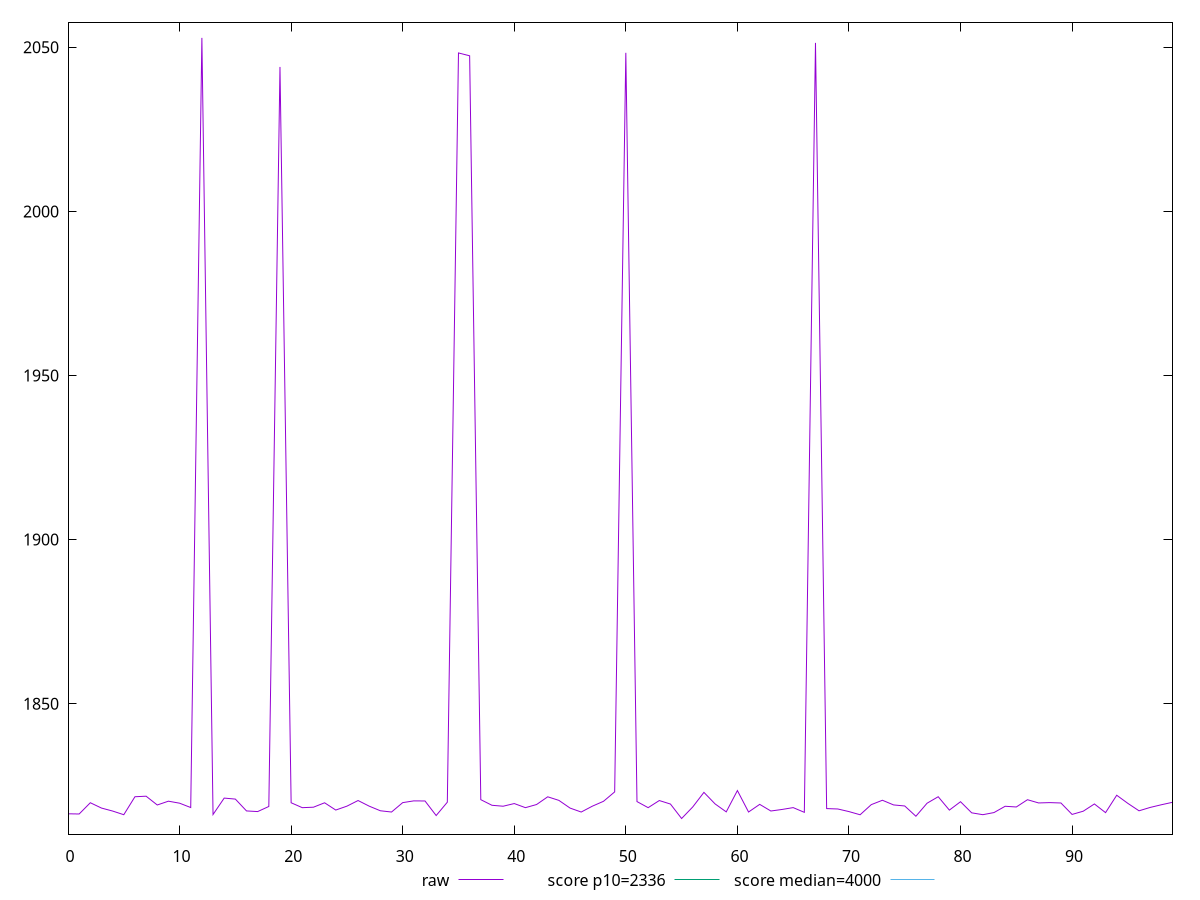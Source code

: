 reset

$raw <<EOF
0 1816.4392000000003
1 1816.3733000000004
2 1819.8048
3 1818.1818000000003
4 1817.2703999999997
5 1816.1553999999999
6 1821.6319999999998
7 1821.7988
8 1819.1180999999997
9 1820.277
10 1819.6680000000001
11 1818.3431999999998
12 2052.8760500000003
13 1816.2115999999996
14 1821.2217999999998
15 1820.9152
16 1817.3067999999998
17 1817.1103999999996
18 1818.6646999999998
19 2044.0190499999999
20 1819.7995999999998
21 1818.3005999999996
22 1818.4442000000001
23 1819.7908000000002
24 1817.5765999999996
25 1818.7620000000002
26 1820.4788
27 1818.759
28 1817.3560000000002
29 1816.9731000000002
30 1819.8366
31 1820.375
32 1820.3388
33 1815.9042
34 1819.9694000000002
35 2048.2933000000003
36 2047.4239500000003
37 1820.7408000000005
38 1819.0282000000002
39 1818.7420000000002
40 1819.5562
41 1818.3034000000002
42 1819.2603
43 1821.6124
44 1820.5228
45 1818.1808
46 1816.9702999999995
47 1818.757
48 1820.2439999999997
49 1823.107
50 2048.33295
51 1820.1572
52 1818.3024
53 1820.4739
54 1819.4052
55 1814.9948000000002
56 1818.5294000000001
57 1822.9640000000002
58 1819.4456
59 1817.0187999999998
60 1823.5164
61 1816.9769999999999
62 1819.3096
63 1817.2844
64 1817.7556
65 1818.319
66 1816.8806000000004
67 2051.3702
68 1818.0203999999999
69 1817.9015000000004
70 1817.1082000000001
71 1816.1404000000002
72 1819.2265
73 1820.558
74 1819.1367999999998
75 1818.8148
76 1815.6888999999996
77 1819.6553999999996
78 1821.6365999999998
79 1817.56
80 1820.1152000000002
81 1816.7276
82 1816.162
83 1816.8088000000005
84 1818.729
85 1818.5107999999998
86 1820.7257999999997
87 1819.7398000000003
88 1819.8442
89 1819.7279999999996
90 1816.2418
91 1817.2278000000001
92 1819.4308
93 1816.7879999999996
94 1822.088
95 1819.6064000000001
96 1817.3471
97 1818.373
98 1819.1893
99 1819.9366000000005
EOF

set key outside below
set xrange [0:99]
set yrange [1810.2371750000002:2057.6336750000005]
set trange [1810.2371750000002:2057.6336750000005]
set terminal svg size 640, 490 enhanced background rgb 'white'
set output "report_00007_2020-12-11T15:55:29.892Z/first-contentful-paint/samples/pages+cached+noexternal+nosvg/raw/values.svg"

plot $raw title "raw" with line, \
     2336 title "score p10=2336", \
     4000 title "score median=4000"

reset
